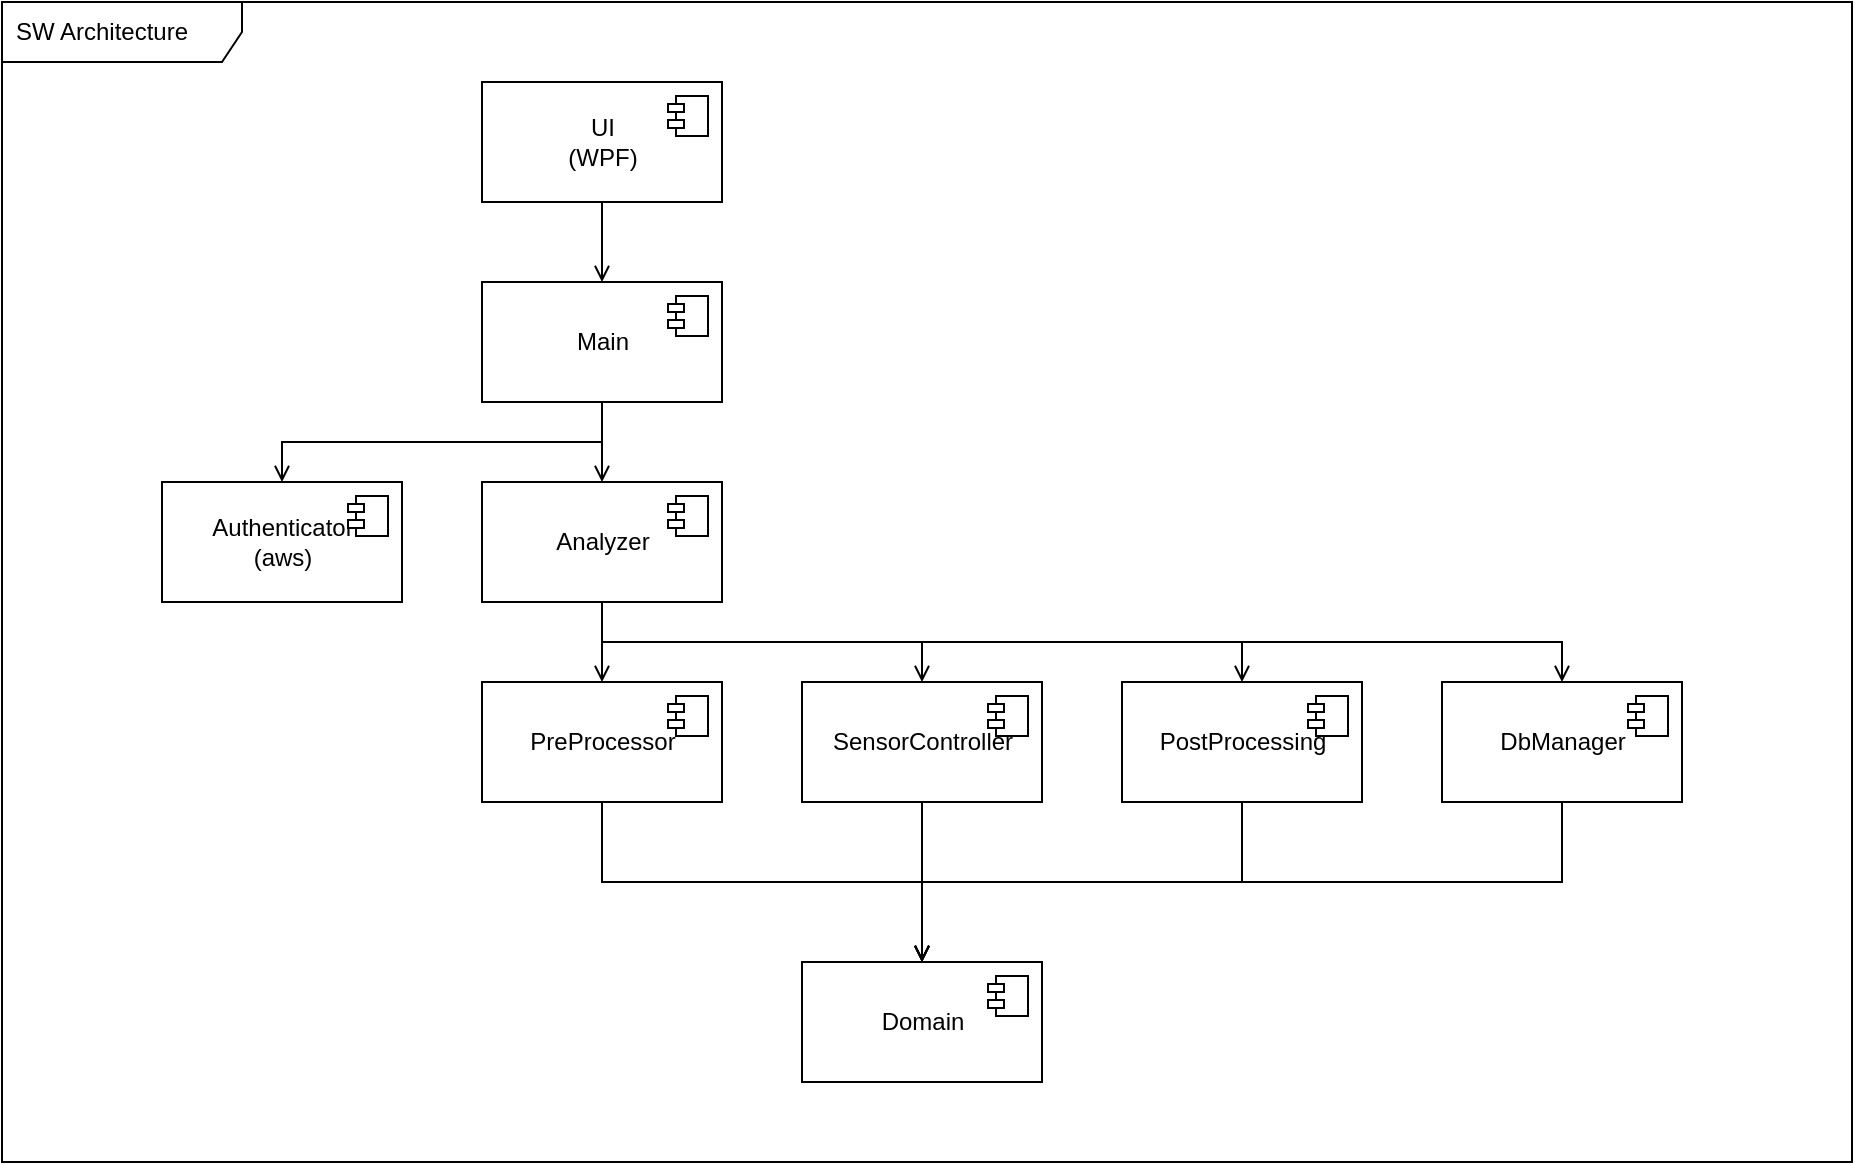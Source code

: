 <mxfile version="20.7.4" type="device"><diagram id="VPgSfZ41YNWCRvAjjhou" name="UML-Components"><mxGraphModel dx="1418" dy="1647" grid="1" gridSize="10" guides="1" tooltips="1" connect="1" arrows="1" fold="1" page="1" pageScale="1" pageWidth="1169" pageHeight="827" math="0" shadow="0"><root><mxCell id="0"/><mxCell id="1" parent="0"/><mxCell id="qett_lgKr8VNCH2X0w1S-33" style="edgeStyle=orthogonalEdgeStyle;rounded=0;orthogonalLoop=1;jettySize=auto;html=1;exitX=0.5;exitY=1;exitDx=0;exitDy=0;endArrow=open;endFill=0;" parent="1" source="qett_lgKr8VNCH2X0w1S-1" target="qett_lgKr8VNCH2X0w1S-9" edge="1"><mxGeometry relative="1" as="geometry"/></mxCell><mxCell id="qett_lgKr8VNCH2X0w1S-1" value="UI&lt;br&gt;(WPF)" style="html=1;dropTarget=0;" parent="1" vertex="1"><mxGeometry x="360" y="-660" width="120" height="60" as="geometry"/></mxCell><mxCell id="qett_lgKr8VNCH2X0w1S-2" value="" style="shape=module;jettyWidth=8;jettyHeight=4;" parent="qett_lgKr8VNCH2X0w1S-1" vertex="1"><mxGeometry x="1" width="20" height="20" relative="1" as="geometry"><mxPoint x="-27" y="7" as="offset"/></mxGeometry></mxCell><mxCell id="qett_lgKr8VNCH2X0w1S-3" value="Authenticator&lt;br&gt;(aws)" style="html=1;dropTarget=0;" parent="1" vertex="1"><mxGeometry x="200" y="-460" width="120" height="60" as="geometry"/></mxCell><mxCell id="qett_lgKr8VNCH2X0w1S-4" value="" style="shape=module;jettyWidth=8;jettyHeight=4;" parent="qett_lgKr8VNCH2X0w1S-3" vertex="1"><mxGeometry x="1" width="20" height="20" relative="1" as="geometry"><mxPoint x="-27" y="7" as="offset"/></mxGeometry></mxCell><mxCell id="qett_lgKr8VNCH2X0w1S-27" style="edgeStyle=orthogonalEdgeStyle;rounded=0;orthogonalLoop=1;jettySize=auto;html=1;exitX=0.5;exitY=1;exitDx=0;exitDy=0;endArrow=open;endFill=0;" parent="1" source="qett_lgKr8VNCH2X0w1S-5" target="qett_lgKr8VNCH2X0w1S-11" edge="1"><mxGeometry relative="1" as="geometry"><Array as="points"><mxPoint x="420" y="-260"/><mxPoint x="580" y="-260"/></Array></mxGeometry></mxCell><mxCell id="qett_lgKr8VNCH2X0w1S-5" value="PreProcessor" style="html=1;dropTarget=0;" parent="1" vertex="1"><mxGeometry x="360" y="-360" width="120" height="60" as="geometry"/></mxCell><mxCell id="qett_lgKr8VNCH2X0w1S-6" value="" style="shape=module;jettyWidth=8;jettyHeight=4;" parent="qett_lgKr8VNCH2X0w1S-5" vertex="1"><mxGeometry x="1" width="20" height="20" relative="1" as="geometry"><mxPoint x="-27" y="7" as="offset"/></mxGeometry></mxCell><mxCell id="qett_lgKr8VNCH2X0w1S-28" style="edgeStyle=orthogonalEdgeStyle;rounded=0;orthogonalLoop=1;jettySize=auto;html=1;exitX=0.5;exitY=1;exitDx=0;exitDy=0;endArrow=open;endFill=0;" parent="1" source="qett_lgKr8VNCH2X0w1S-7" target="qett_lgKr8VNCH2X0w1S-11" edge="1"><mxGeometry relative="1" as="geometry"/></mxCell><mxCell id="qett_lgKr8VNCH2X0w1S-7" value="SensorController" style="html=1;dropTarget=0;" parent="1" vertex="1"><mxGeometry x="520" y="-360" width="120" height="60" as="geometry"/></mxCell><mxCell id="qett_lgKr8VNCH2X0w1S-8" value="" style="shape=module;jettyWidth=8;jettyHeight=4;" parent="qett_lgKr8VNCH2X0w1S-7" vertex="1"><mxGeometry x="1" width="20" height="20" relative="1" as="geometry"><mxPoint x="-27" y="7" as="offset"/></mxGeometry></mxCell><mxCell id="qett_lgKr8VNCH2X0w1S-22" style="edgeStyle=orthogonalEdgeStyle;rounded=0;orthogonalLoop=1;jettySize=auto;html=1;exitX=0.5;exitY=1;exitDx=0;exitDy=0;entryX=0.5;entryY=0;entryDx=0;entryDy=0;endArrow=open;endFill=0;" parent="1" source="qett_lgKr8VNCH2X0w1S-9" target="qett_lgKr8VNCH2X0w1S-13" edge="1"><mxGeometry relative="1" as="geometry"/></mxCell><mxCell id="qett_lgKr8VNCH2X0w1S-32" style="edgeStyle=orthogonalEdgeStyle;rounded=0;orthogonalLoop=1;jettySize=auto;html=1;exitX=0.5;exitY=1;exitDx=0;exitDy=0;endArrow=open;endFill=0;" parent="1" source="qett_lgKr8VNCH2X0w1S-9" target="qett_lgKr8VNCH2X0w1S-3" edge="1"><mxGeometry relative="1" as="geometry"/></mxCell><mxCell id="qett_lgKr8VNCH2X0w1S-9" value="Main" style="html=1;dropTarget=0;" parent="1" vertex="1"><mxGeometry x="360" y="-560" width="120" height="60" as="geometry"/></mxCell><mxCell id="qett_lgKr8VNCH2X0w1S-10" value="" style="shape=module;jettyWidth=8;jettyHeight=4;" parent="qett_lgKr8VNCH2X0w1S-9" vertex="1"><mxGeometry x="1" width="20" height="20" relative="1" as="geometry"><mxPoint x="-27" y="7" as="offset"/></mxGeometry></mxCell><mxCell id="qett_lgKr8VNCH2X0w1S-11" value="Domain" style="html=1;dropTarget=0;" parent="1" vertex="1"><mxGeometry x="520" y="-220" width="120" height="60" as="geometry"/></mxCell><mxCell id="qett_lgKr8VNCH2X0w1S-12" value="" style="shape=module;jettyWidth=8;jettyHeight=4;" parent="qett_lgKr8VNCH2X0w1S-11" vertex="1"><mxGeometry x="1" width="20" height="20" relative="1" as="geometry"><mxPoint x="-27" y="7" as="offset"/></mxGeometry></mxCell><mxCell id="qett_lgKr8VNCH2X0w1S-23" style="edgeStyle=orthogonalEdgeStyle;rounded=0;orthogonalLoop=1;jettySize=auto;html=1;exitX=0.5;exitY=1;exitDx=0;exitDy=0;endArrow=open;endFill=0;" parent="1" source="qett_lgKr8VNCH2X0w1S-13" target="qett_lgKr8VNCH2X0w1S-5" edge="1"><mxGeometry relative="1" as="geometry"/></mxCell><mxCell id="qett_lgKr8VNCH2X0w1S-24" style="edgeStyle=orthogonalEdgeStyle;rounded=0;orthogonalLoop=1;jettySize=auto;html=1;exitX=0.5;exitY=1;exitDx=0;exitDy=0;endArrow=open;endFill=0;" parent="1" source="qett_lgKr8VNCH2X0w1S-13" target="qett_lgKr8VNCH2X0w1S-7" edge="1"><mxGeometry relative="1" as="geometry"><Array as="points"><mxPoint x="420" y="-380"/><mxPoint x="580" y="-380"/></Array></mxGeometry></mxCell><mxCell id="qett_lgKr8VNCH2X0w1S-25" style="edgeStyle=orthogonalEdgeStyle;rounded=0;orthogonalLoop=1;jettySize=auto;html=1;exitX=0.5;exitY=1;exitDx=0;exitDy=0;endArrow=open;endFill=0;" parent="1" source="qett_lgKr8VNCH2X0w1S-13" target="qett_lgKr8VNCH2X0w1S-17" edge="1"><mxGeometry relative="1" as="geometry"><Array as="points"><mxPoint x="420" y="-380"/><mxPoint x="740" y="-380"/></Array></mxGeometry></mxCell><mxCell id="qett_lgKr8VNCH2X0w1S-26" style="edgeStyle=orthogonalEdgeStyle;rounded=0;orthogonalLoop=1;jettySize=auto;html=1;exitX=0.5;exitY=1;exitDx=0;exitDy=0;endArrow=open;endFill=0;" parent="1" source="qett_lgKr8VNCH2X0w1S-13" target="qett_lgKr8VNCH2X0w1S-15" edge="1"><mxGeometry relative="1" as="geometry"><Array as="points"><mxPoint x="420" y="-380"/><mxPoint x="900" y="-380"/></Array></mxGeometry></mxCell><mxCell id="qett_lgKr8VNCH2X0w1S-13" value="Analyzer" style="html=1;dropTarget=0;" parent="1" vertex="1"><mxGeometry x="360" y="-460" width="120" height="60" as="geometry"/></mxCell><mxCell id="qett_lgKr8VNCH2X0w1S-14" value="" style="shape=module;jettyWidth=8;jettyHeight=4;" parent="qett_lgKr8VNCH2X0w1S-13" vertex="1"><mxGeometry x="1" width="20" height="20" relative="1" as="geometry"><mxPoint x="-27" y="7" as="offset"/></mxGeometry></mxCell><mxCell id="qett_lgKr8VNCH2X0w1S-30" style="edgeStyle=orthogonalEdgeStyle;rounded=0;orthogonalLoop=1;jettySize=auto;html=1;exitX=0.5;exitY=1;exitDx=0;exitDy=0;endArrow=open;endFill=0;" parent="1" source="qett_lgKr8VNCH2X0w1S-15" target="qett_lgKr8VNCH2X0w1S-11" edge="1"><mxGeometry relative="1" as="geometry"><Array as="points"><mxPoint x="900" y="-260"/><mxPoint x="580" y="-260"/></Array></mxGeometry></mxCell><mxCell id="qett_lgKr8VNCH2X0w1S-15" value="DbManager" style="html=1;dropTarget=0;" parent="1" vertex="1"><mxGeometry x="840" y="-360" width="120" height="60" as="geometry"/></mxCell><mxCell id="qett_lgKr8VNCH2X0w1S-16" value="" style="shape=module;jettyWidth=8;jettyHeight=4;" parent="qett_lgKr8VNCH2X0w1S-15" vertex="1"><mxGeometry x="1" width="20" height="20" relative="1" as="geometry"><mxPoint x="-27" y="7" as="offset"/></mxGeometry></mxCell><mxCell id="qett_lgKr8VNCH2X0w1S-29" style="edgeStyle=orthogonalEdgeStyle;rounded=0;orthogonalLoop=1;jettySize=auto;html=1;exitX=0.5;exitY=1;exitDx=0;exitDy=0;endArrow=open;endFill=0;" parent="1" source="qett_lgKr8VNCH2X0w1S-17" target="qett_lgKr8VNCH2X0w1S-11" edge="1"><mxGeometry relative="1" as="geometry"><Array as="points"><mxPoint x="740" y="-260"/><mxPoint x="580" y="-260"/></Array></mxGeometry></mxCell><mxCell id="qett_lgKr8VNCH2X0w1S-17" value="PostProcessing" style="html=1;dropTarget=0;" parent="1" vertex="1"><mxGeometry x="680" y="-360" width="120" height="60" as="geometry"/></mxCell><mxCell id="qett_lgKr8VNCH2X0w1S-18" value="" style="shape=module;jettyWidth=8;jettyHeight=4;" parent="qett_lgKr8VNCH2X0w1S-17" vertex="1"><mxGeometry x="1" width="20" height="20" relative="1" as="geometry"><mxPoint x="-27" y="7" as="offset"/></mxGeometry></mxCell><mxCell id="OKX5v8XcgomAmfuU9mw7-2" value="SW Architecture" style="shape=umlFrame;whiteSpace=wrap;html=1;width=120;height=30;boundedLbl=1;verticalAlign=middle;align=left;spacingLeft=5;" vertex="1" parent="1"><mxGeometry x="120" y="-700" width="925" height="580" as="geometry"/></mxCell></root></mxGraphModel></diagram></mxfile>